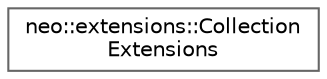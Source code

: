 digraph "Graphical Class Hierarchy"
{
 // LATEX_PDF_SIZE
  bgcolor="transparent";
  edge [fontname=Helvetica,fontsize=10,labelfontname=Helvetica,labelfontsize=10];
  node [fontname=Helvetica,fontsize=10,shape=box,height=0.2,width=0.4];
  rankdir="LR";
  Node0 [id="Node000000",label="neo::extensions::Collection\lExtensions",height=0.2,width=0.4,color="grey40", fillcolor="white", style="filled",URL="$classneo_1_1extensions_1_1_collection_extensions.html",tooltip="Extensions for STL collections."];
}
